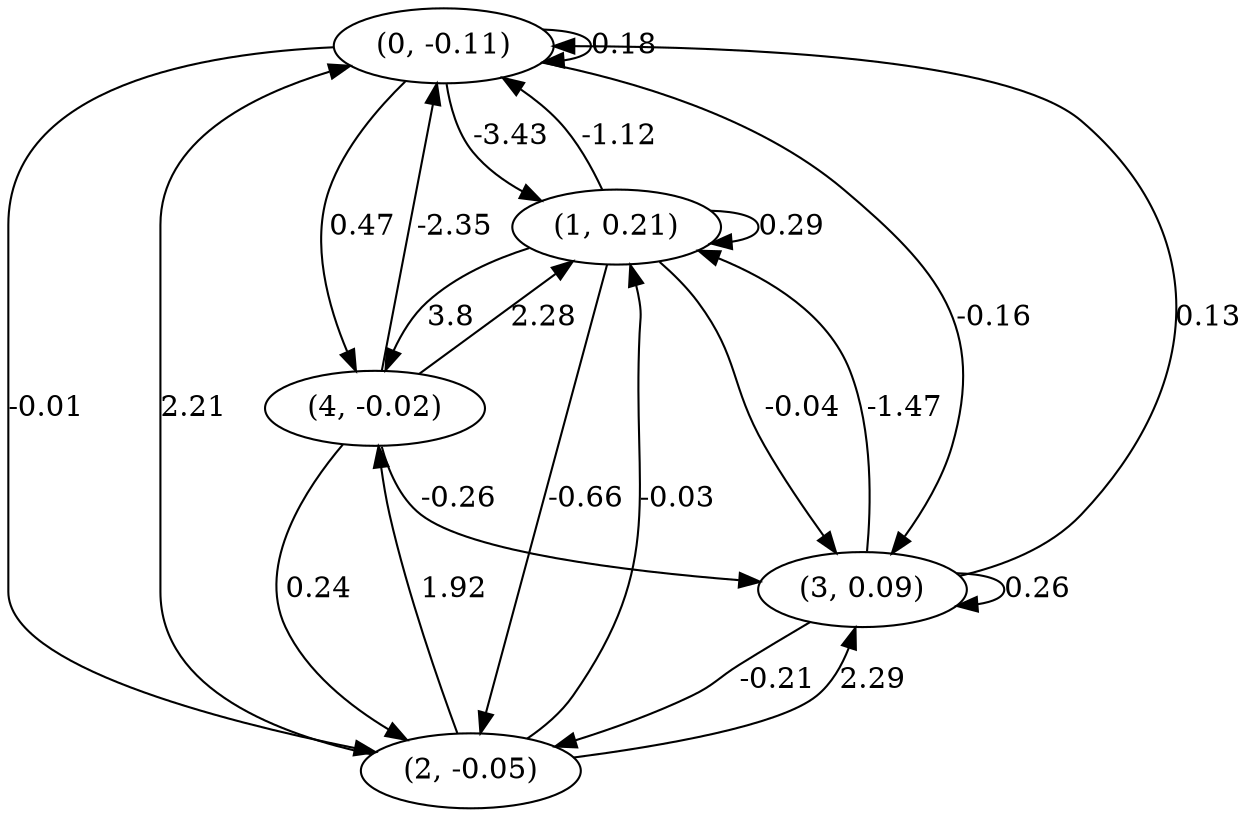 digraph {
    0 [ label = "(0, -0.11)" ]
    1 [ label = "(1, 0.21)" ]
    2 [ label = "(2, -0.05)" ]
    3 [ label = "(3, 0.09)" ]
    4 [ label = "(4, -0.02)" ]
    0 -> 0 [ label = "0.18" ]
    1 -> 1 [ label = "0.29" ]
    3 -> 3 [ label = "0.26" ]
    1 -> 0 [ label = "-1.12" ]
    2 -> 0 [ label = "2.21" ]
    3 -> 0 [ label = "0.13" ]
    4 -> 0 [ label = "-2.35" ]
    0 -> 1 [ label = "-3.43" ]
    2 -> 1 [ label = "-0.03" ]
    3 -> 1 [ label = "-1.47" ]
    4 -> 1 [ label = "2.28" ]
    0 -> 2 [ label = "-0.01" ]
    1 -> 2 [ label = "-0.66" ]
    3 -> 2 [ label = "-0.21" ]
    4 -> 2 [ label = "0.24" ]
    0 -> 3 [ label = "-0.16" ]
    1 -> 3 [ label = "-0.04" ]
    2 -> 3 [ label = "2.29" ]
    4 -> 3 [ label = "-0.26" ]
    0 -> 4 [ label = "0.47" ]
    1 -> 4 [ label = "3.8" ]
    2 -> 4 [ label = "1.92" ]
}


